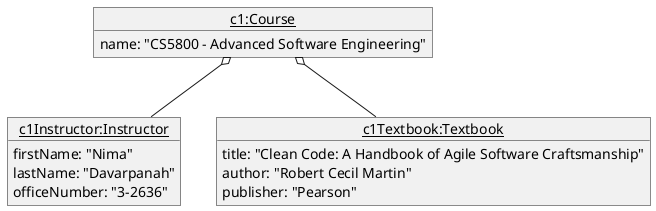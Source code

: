 @startuml
object "<u>c1:Course</u>" as s1{
name: "CS5800 - Advanced Software Engineering"
}
object "<u>c1Instructor:Instructor</u>" as s2{
firstName: "Nima"
lastName: "Davarpanah"
officeNumber: "3-2636"
}
object "<u>c1Textbook:Textbook</u>" as s3{
title: "Clean Code: A Handbook of Agile Software Craftsmanship"
author: "Robert Cecil Martin"
publisher: "Pearson"
}

s1  o-- s2
s1  o--  s3

@enduml